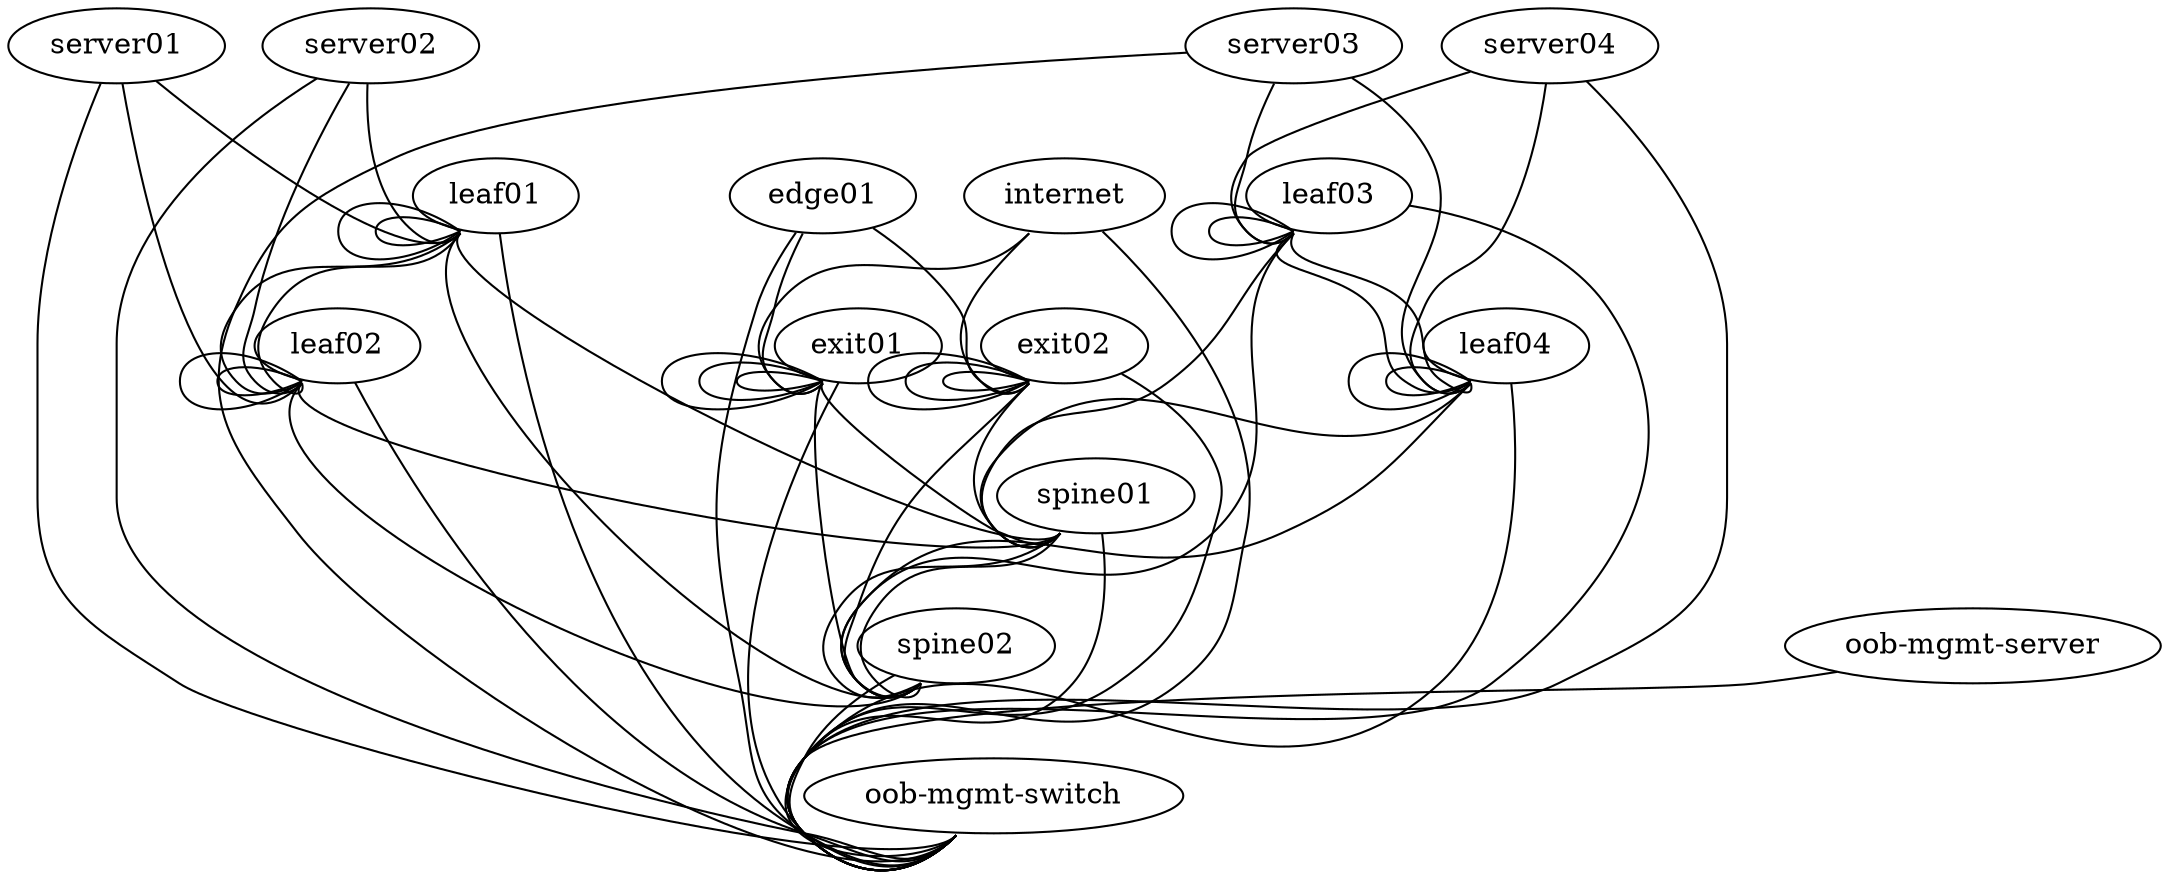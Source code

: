 graph vx {
 "leaf01" [type="switch" function="leaf" os="cumulus-vx"]
 "leaf02" [type="switch" function="leaf" os="cumulus-vx"]
 "leaf03" [type="switch" function="leaf" os="cumulus-vx"]
 "leaf04" [type="switch" function="leaf" os="cumulus-vx"]
 "spine01" [type="switch" function="spine" os="cumulus-vx"]
 "spine02" [type="switch" function="spine" os="cumulus-vx"]
 "exit01" [type="switch" function="exit" os="cumulus-vx"]
 "exit02" [type="switch" function="exit" os="cumulus-vx"]
 "server01" [type="server" function="host" os="debian"]
 "server02" [type="server" function="host" os="debian"]
 "server03" [type="server" function="host" os="debian"]
 "server04" [type="server" function="host" os="debian"]
 "edge01" [type="server" function="host" os="debian"]
 "internet" [type="switch" function="exit" os="cumulus-vx"]
 "oob-mgmt-server" [type="server" function="oob" os="debian"]
 "oob-mgmt-switch" [type="switch" function="oob" os="debian"]

 "leaf01":"swp51" -- "spine01":"swp1"
 "leaf02":"swp51" -- "spine01":"swp2"
 "leaf03":"swp51" -- "spine01":"swp3"
 "leaf04":"swp51" -- "spine01":"swp4"
 "leaf01":"swp52" -- "spine02":"swp1"
 "leaf02":"swp52" -- "spine02":"swp2"
 "leaf03":"swp52" -- "spine02":"swp3"
 "leaf04":"swp52" -- "spine02":"swp4"
 
 "leaf01":"swp49" -- "leaf02":"swp49"
 "leaf01":"swp50" -- "leaf02":"swp50"
 "leaf03":"swp49" -- "leaf04":"swp49"
 "leaf03":"swp50" -- "leaf04":"swp50"
 
 "spine01":"swp31" -- "spine02":"swp31"
 "spine01":"swp32" -- "spine02":"swp32"
 
 "server01":"eth1" -- "leaf01":"swp1"
 "server01":"eth2" -- "leaf02":"swp1"
 "server02":"eth1" -- "leaf01":"swp2"
 "server02":"eth2" -- "leaf02":"swp2"
 "server03":"eth1" -- "leaf03":"swp1"
 "server03":"eth2" -- "leaf04":"swp1"
 "server04":"eth1" -- "leaf03":"swp2"
 "server04":"eth2" -- "leaf04":"swp2"
 
 "exit01":"swp51" -- "spine01":"swp30"
 "exit01":"swp52" -- "spine02":"swp30"
 "exit02":"swp51" -- "spine01":"swp29"
 "exit02":"swp52" -- "spine02":"swp29"
 "exit01":"swp49" -- "exit01":"swp49"
 "exit02":"swp50" -- "exit02":"swp50"
 "exit01":"swp45" -- "exit01":"swp46"
 "exit01":"swp47" -- "exit01":"swp48"
 "exit02":"swp45" -- "exit02":"swp46"
 "exit02":"swp47" -- "exit02":"swp48"
 
 "leaf01":"swp45" -- "leaf01":"swp46"
 "leaf01":"swp47" -- "leaf01":"swp48"
 "leaf02":"swp45" -- "leaf02":"swp46"
 "leaf02":"swp47" -- "leaf02":"swp48"
 "leaf03":"swp45" -- "leaf03":"swp46"
 "leaf03":"swp47" -- "leaf03":"swp48"
 "leaf04":"swp45" -- "leaf04":"swp46"
 "leaf04":"swp47" -- "leaf04":"swp48"

 "internet":"swp1" -- "exit01":"swp44"
 "internet":"swp2" -- "exit02":"swp44"

 "edge01":"eth1" -- "exit01":"swp1"
 "edge01":"eth2" -- "exit02":"swp1"
 
 "oob-mgmt-server":"eth1" -- "oob-mgmt-switch":"swp1"
 "server01":"eth0" -- "oob-mgmt-switch":"swp2"
 "server02":"eth0" -- "oob-mgmt-switch":"swp3"
 "server03":"eth0" -- "oob-mgmt-switch":"swp4"
 "server04":"eth0" -- "oob-mgmt-switch":"swp5"
 "leaf01":"eth0" -- "oob-mgmt-switch":"swp6"
 "leaf02":"eth0" -- "oob-mgmt-switch":"swp7"
 "leaf03":"eth0" -- "oob-mgmt-switch":"swp8"
 "leaf04":"eth0" -- "oob-mgmt-switch":"swp9"
 "spine01":"eth0" -- "oob-mgmt-switch":"swp10"
 "spine02":"eth0" -- "oob-mgmt-switch":"swp11"
 "exit01":"eth0" -- "oob-mgmt-switch":"swp12"
 "exit02":"eth0" -- "oob-mgmt-switch":"swp13"
 "edge01":"eth0" -- "oob-mgmt-switch":"swp14"
 "internet":"eth0" -- "oob-mgmt-switch":"swp15"
}
